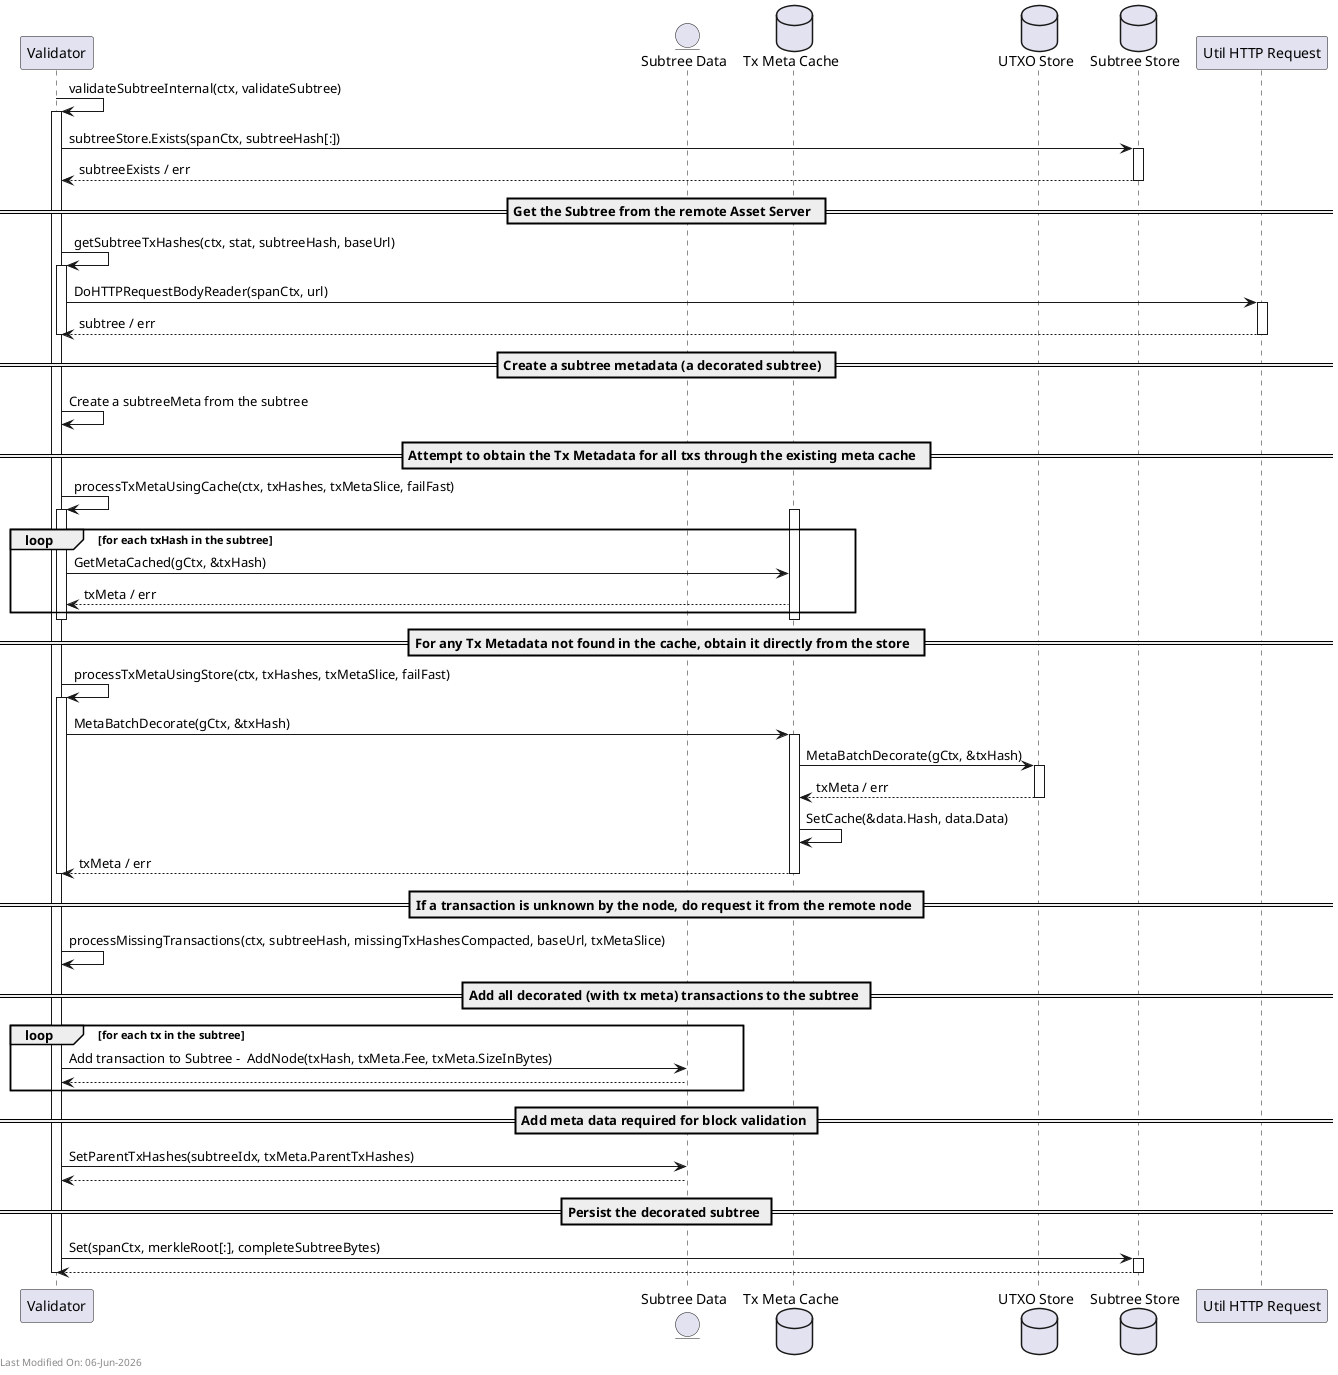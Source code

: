 @startuml
participant "Validator" as ValidateSubtree
entity "Subtree Data" as SubtreeData
database "Tx Meta Cache" as TxMetaStore
database "UTXO Store" as UTXOStore
database "Subtree Store" as SubtreeStore
participant "Util HTTP Request" as Util


ValidateSubtree -> ValidateSubtree: validateSubtreeInternal(ctx, validateSubtree)

' Existing Sequence
activate ValidateSubtree

ValidateSubtree -> SubtreeStore: subtreeStore.Exists(spanCtx, subtreeHash[:])
activate SubtreeStore
SubtreeStore --> ValidateSubtree: subtreeExists / err
deactivate SubtreeStore

== Get the Subtree from the remote Asset Server  ==

ValidateSubtree -> ValidateSubtree: getSubtreeTxHashes(ctx, stat, subtreeHash, baseUrl)
activate ValidateSubtree

ValidateSubtree -> Util: DoHTTPRequestBodyReader(spanCtx, url)
activate Util
Util --> ValidateSubtree: subtree / err
deactivate Util

deactivate ValidateSubtree

== Create a subtree metadata (a decorated subtree)  ==

ValidateSubtree -> ValidateSubtree: Create a subtreeMeta from the subtree

== Attempt to obtain the Tx Metadata for all txs through the existing meta cache  ==

ValidateSubtree -> ValidateSubtree: processTxMetaUsingCache(ctx, txHashes, txMetaSlice, failFast)
activate ValidateSubtree

activate TxMetaStore
loop for each txHash in the subtree
   ValidateSubtree -> TxMetaStore: GetMetaCached(gCtx, &txHash)
    TxMetaStore --> ValidateSubtree: txMeta / err
end
deactivate TxMetaStore
deactivate ValidateSubtree

== For any Tx Metadata not found in the cache, obtain it directly from the store  ==

ValidateSubtree -> ValidateSubtree: processTxMetaUsingStore(ctx, txHashes, txMetaSlice, failFast)
activate ValidateSubtree

ValidateSubtree -> TxMetaStore: MetaBatchDecorate(gCtx, &txHash)
activate TxMetaStore

TxMetaStore -> UTXOStore: MetaBatchDecorate(gCtx, &txHash)
activate UTXOStore
UTXOStore --> TxMetaStore: txMeta / err
deactivate UTXOStore

TxMetaStore -> TxMetaStore: SetCache(&data.Hash, data.Data)

TxMetaStore --> ValidateSubtree: txMeta / err
deactivate TxMetaStore

deactivate ValidateSubtree

== If a transaction is unknown by the node, do request it from the remote node ==


ValidateSubtree -> ValidateSubtree: processMissingTransactions(ctx, subtreeHash, missingTxHashesCompacted, baseUrl, txMetaSlice)

== Add all decorated (with tx meta) transactions to the subtree ==

loop for each tx in the subtree
ValidateSubtree -> SubtreeData: Add transaction to Subtree -  AddNode(txHash, txMeta.Fee, txMeta.SizeInBytes)
SubtreeData --> ValidateSubtree
end

== Add meta data required for block validation ==

ValidateSubtree -> SubtreeData: SetParentTxHashes(subtreeIdx, txMeta.ParentTxHashes)
SubtreeData --> ValidateSubtree

== Persist the decorated subtree ==
ValidateSubtree -> SubtreeStore: Set(spanCtx, merkleRoot[:], completeSubtreeBytes)
activate SubtreeStore
SubtreeStore --> ValidateSubtree
deactivate SubtreeStore

deactivate ValidateSubtree

left footer Last Modified On: %date("dd-MMM-yyyy")

@enduml
